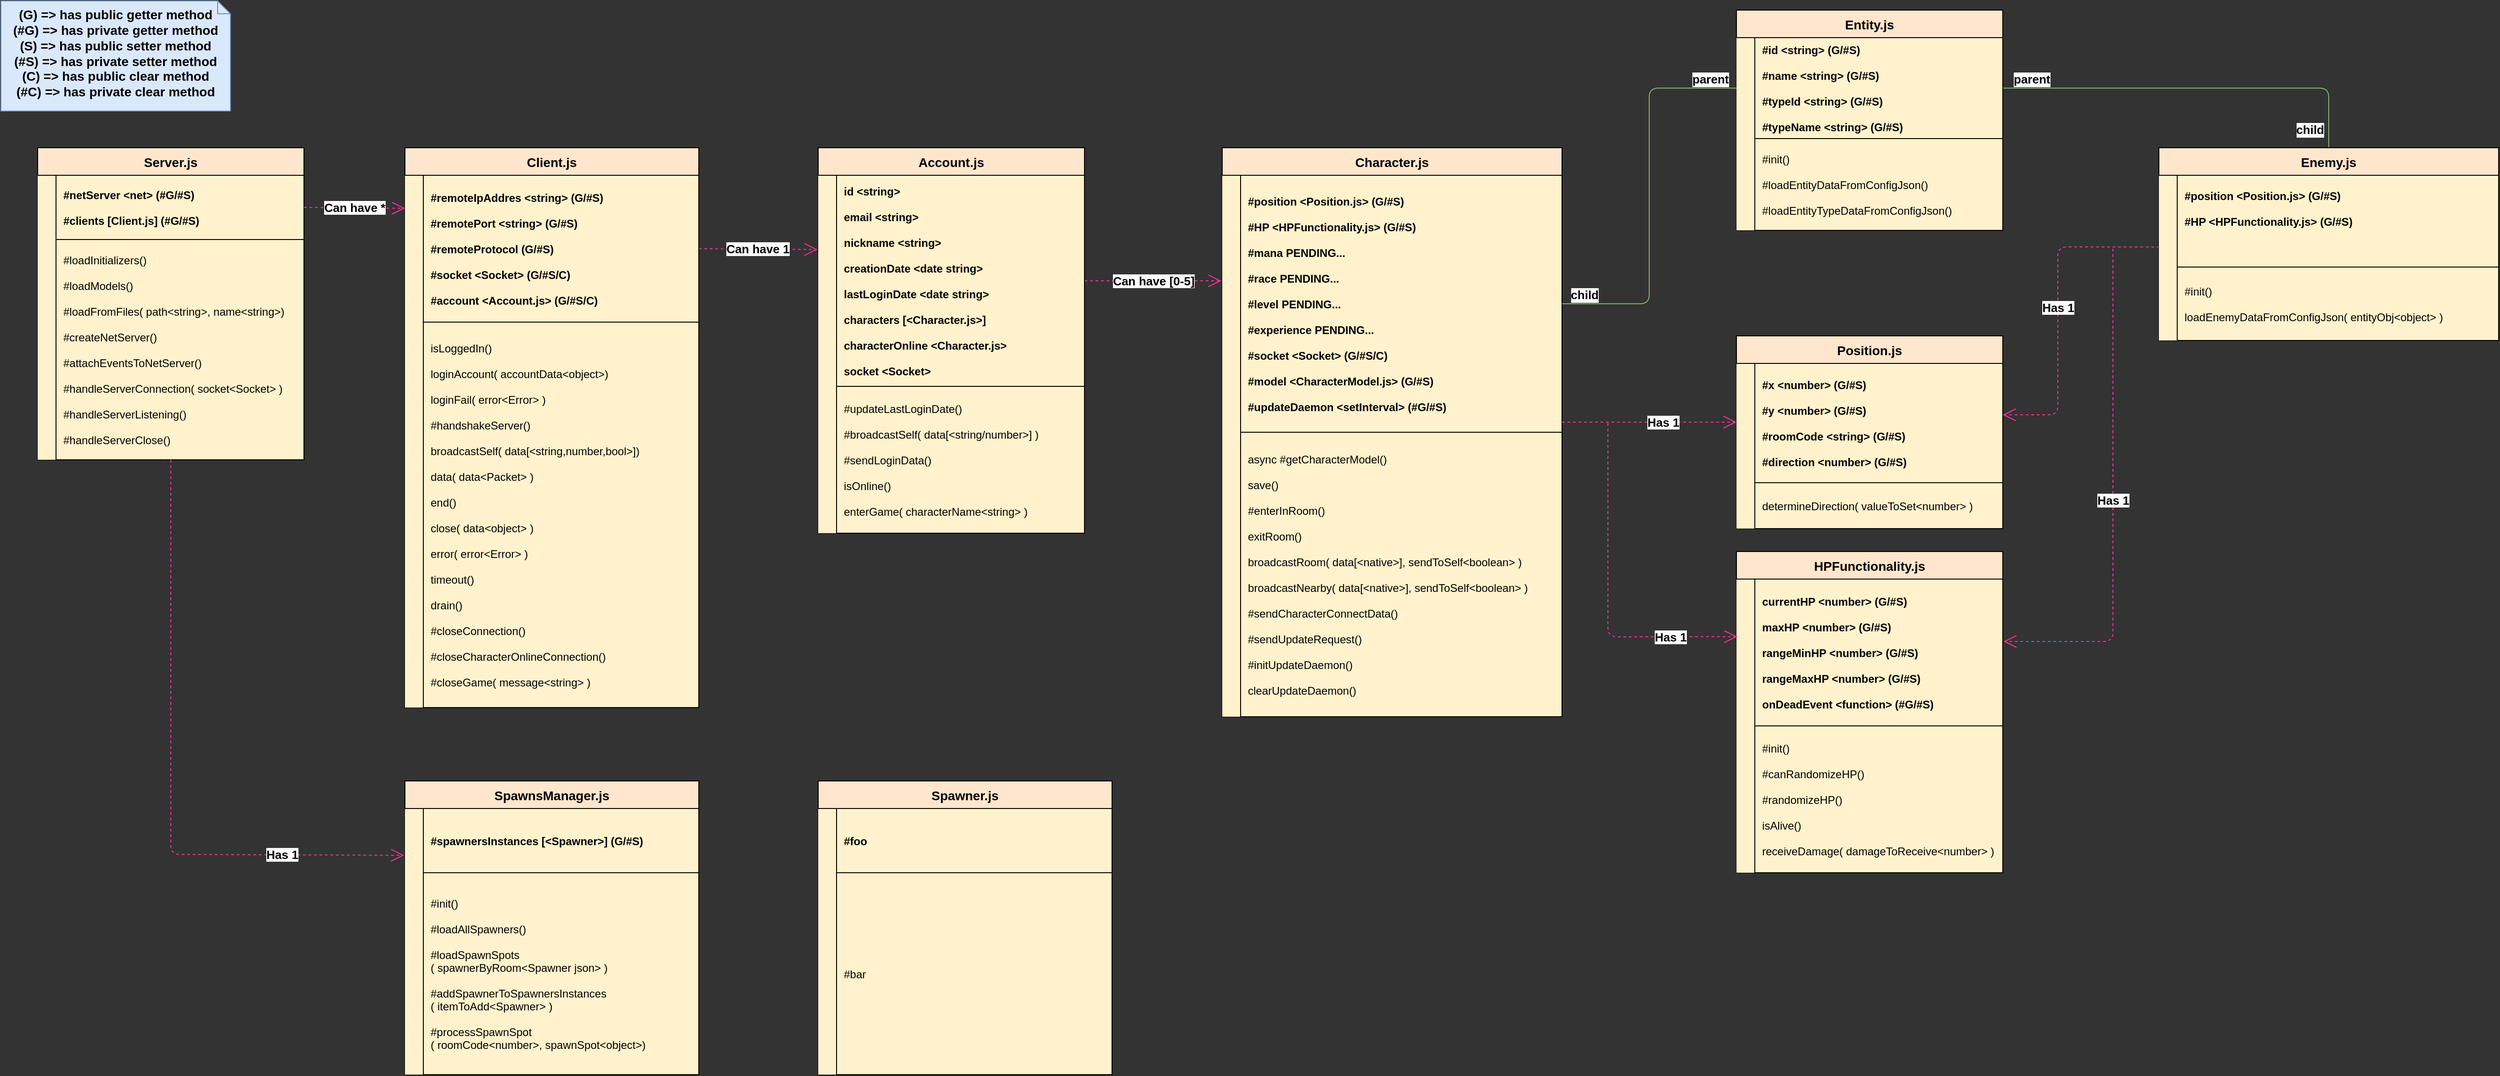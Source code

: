 <mxfile version="13.8.1" type="github">
  <diagram id="R2lEEEUBdFMjLlhIrx00" name="Page-1">
    <mxGraphModel dx="1673" dy="1926" grid="1" gridSize="10" guides="1" tooltips="1" connect="1" arrows="1" fold="1" page="1" pageScale="1" pageWidth="850" pageHeight="1100" background="#333333" math="0" shadow="0" extFonts="Permanent Marker^https://fonts.googleapis.com/css?family=Permanent+Marker">
      <root>
        <mxCell id="0" />
        <mxCell id="1" parent="0" />
        <mxCell id="RPHHAUqXZ-JlrHhD7i_y-42" value="(G) =&amp;gt; has public getter method&lt;br&gt;(#G) =&amp;gt; has private getter method&lt;br&gt;(S) =&amp;gt; has public setter method&lt;br&gt;(#S) =&amp;gt; has private setter method&lt;br&gt;(C) =&amp;gt; has public clear method&lt;br&gt;(#C) =&amp;gt; has private clear method" style="shape=note;whiteSpace=wrap;html=1;size=14;verticalAlign=middle;align=center;spacingTop=-6;strokeColor=#6c8ebf;fillColor=#dae8fc;fontSize=14;fontStyle=1;fontColor=#000000;" parent="1" vertex="1">
          <mxGeometry x="40" y="-1050" width="250" height="120" as="geometry" />
        </mxCell>
        <mxCell id="C-vyLk0tnHw3VtMMgP7b-23" value="Server.js" style="shape=table;startSize=30;container=1;collapsible=1;childLayout=tableLayout;fixedRows=1;rowLines=0;fontStyle=1;align=center;resizeLast=1;fillColor=#ffe6cc;fontSize=14;fontColor=#000000;strokeColor=#000000;" parent="1" vertex="1">
          <mxGeometry x="80" y="-890" width="290" height="340" as="geometry">
            <mxRectangle x="40" y="80" width="80" height="30" as="alternateBounds" />
          </mxGeometry>
        </mxCell>
        <mxCell id="C-vyLk0tnHw3VtMMgP7b-24" value="" style="shape=partialRectangle;collapsible=0;dropTarget=0;pointerEvents=0;fillColor=none;points=[[0,0.5],[1,0.5]];portConstraint=eastwest;top=0;left=0;right=0;bottom=1;" parent="C-vyLk0tnHw3VtMMgP7b-23" vertex="1">
          <mxGeometry y="30" width="290" height="70" as="geometry" />
        </mxCell>
        <mxCell id="C-vyLk0tnHw3VtMMgP7b-25" value="" style="shape=partialRectangle;overflow=hidden;connectable=0;fillColor=#fff2cc;top=1;left=0;bottom=0;right=0;fontStyle=1;strokeColor=#000000;" parent="C-vyLk0tnHw3VtMMgP7b-24" vertex="1">
          <mxGeometry width="20" height="70" as="geometry" />
        </mxCell>
        <mxCell id="C-vyLk0tnHw3VtMMgP7b-26" value="#netServer &lt;net&gt; (#G/#S)&#xa;&#xa;#clients [Client.js] (#G/#S)" style="shape=partialRectangle;overflow=hidden;connectable=0;fillColor=#fff2cc;top=1;left=1;bottom=1;right=1;align=left;spacingLeft=6;fontStyle=1;fontColor=#000000;strokeColor=#000000;" parent="C-vyLk0tnHw3VtMMgP7b-24" vertex="1">
          <mxGeometry x="20" width="270" height="70" as="geometry" />
        </mxCell>
        <mxCell id="C-vyLk0tnHw3VtMMgP7b-27" value="" style="shape=partialRectangle;collapsible=0;dropTarget=0;pointerEvents=0;fillColor=none;points=[[0,0.5],[1,0.5]];portConstraint=eastwest;top=0;left=0;right=0;bottom=0;" parent="C-vyLk0tnHw3VtMMgP7b-23" vertex="1">
          <mxGeometry y="100" width="290" height="240" as="geometry" />
        </mxCell>
        <mxCell id="C-vyLk0tnHw3VtMMgP7b-28" value="" style="shape=partialRectangle;overflow=hidden;connectable=0;fillColor=#fff2cc;top=0;left=0;bottom=0;right=0;" parent="C-vyLk0tnHw3VtMMgP7b-27" vertex="1">
          <mxGeometry width="20" height="240" as="geometry" />
        </mxCell>
        <mxCell id="C-vyLk0tnHw3VtMMgP7b-29" value="#loadInitializers()&#xa;&#xa;#loadModels()&#xa;&#xa;#loadFromFiles( path&lt;string&gt;, name&lt;string&gt;)&#xa;&#xa;#createNetServer()&#xa;&#xa;#attachEventsToNetServer()&#xa;&#xa;#handleServerConnection( socket&lt;Socket&gt; )&#xa;&#xa;#handleServerListening()&#xa;&#xa;#handleServerClose()" style="shape=partialRectangle;overflow=hidden;connectable=0;fillColor=#fff2cc;top=1;left=1;bottom=1;right=1;align=left;spacingLeft=6;fontColor=#000000;strokeColor=#000000;" parent="C-vyLk0tnHw3VtMMgP7b-27" vertex="1">
          <mxGeometry x="20" width="270" height="240" as="geometry" />
        </mxCell>
        <mxCell id="LLNnqfVXVq463Mdv8l-Q-11" value="" style="endArrow=none;html=1;edgeStyle=orthogonalEdgeStyle;entryX=0.5;entryY=0;entryDx=0;entryDy=0;exitX=1;exitY=0.5;exitDx=0;exitDy=0;fontStyle=1;fontSize=13;fillColor=#d5e8d4;strokeColor=#82b366;" parent="1" source="LLNnqfVXVq463Mdv8l-Q-15" target="LLNnqfVXVq463Mdv8l-Q-1" edge="1">
          <mxGeometry relative="1" as="geometry">
            <mxPoint x="185" y="330" as="sourcePoint" />
            <mxPoint x="705" y="590" as="targetPoint" />
            <Array as="points" />
          </mxGeometry>
        </mxCell>
        <mxCell id="LLNnqfVXVq463Mdv8l-Q-12" value="parent" style="edgeLabel;resizable=0;html=1;align=left;verticalAlign=bottom;fontStyle=1;fontSize=13;" parent="LLNnqfVXVq463Mdv8l-Q-11" connectable="0" vertex="1">
          <mxGeometry x="-1" relative="1" as="geometry">
            <mxPoint x="10" as="offset" />
          </mxGeometry>
        </mxCell>
        <mxCell id="LLNnqfVXVq463Mdv8l-Q-13" value="child" style="edgeLabel;resizable=0;html=1;align=right;verticalAlign=bottom;fontStyle=1;fontSize=13;" parent="LLNnqfVXVq463Mdv8l-Q-11" connectable="0" vertex="1">
          <mxGeometry x="1" relative="1" as="geometry">
            <mxPoint x="-5" y="-10" as="offset" />
          </mxGeometry>
        </mxCell>
        <mxCell id="z2Sqn7znSfn0VmSnWaxQ-1" value="Can have *" style="endArrow=open;endSize=12;dashed=1;html=1;exitX=1;exitY=0.5;exitDx=0;exitDy=0;entryX=0;entryY=0.5;entryDx=0;entryDy=0;fontSize=13;fontStyle=1;fillColor=#d5e8d4;strokeColor=#FF3399;" parent="1" edge="1">
          <mxGeometry width="160" relative="1" as="geometry">
            <mxPoint x="370" y="-825" as="sourcePoint" />
            <mxPoint x="480" y="-824" as="targetPoint" />
          </mxGeometry>
        </mxCell>
        <mxCell id="z2Sqn7znSfn0VmSnWaxQ-2" value="Can have 1" style="endArrow=open;endSize=12;dashed=1;html=1;exitX=1;exitY=0.5;exitDx=0;exitDy=0;entryX=-0.003;entryY=0.352;entryDx=0;entryDy=0;entryPerimeter=0;fontSize=13;fontStyle=1;fillColor=#d5e8d4;strokeColor=#FF3399;" parent="1" source="WISyl8SChnoXYUJT97gY-2" target="RPHHAUqXZ-JlrHhD7i_y-14" edge="1">
          <mxGeometry width="160" relative="1" as="geometry">
            <mxPoint x="800" y="-840" as="sourcePoint" />
            <mxPoint x="959.13" y="-840.06" as="targetPoint" />
          </mxGeometry>
        </mxCell>
        <mxCell id="z2Sqn7znSfn0VmSnWaxQ-34" value="Can have [0-5]" style="endArrow=open;endSize=12;dashed=1;html=1;exitX=1;exitY=0.5;exitDx=0;exitDy=0;fontSize=13;fontStyle=1;fillColor=#d5e8d4;strokeColor=#FF3399;" parent="1" source="RPHHAUqXZ-JlrHhD7i_y-14" edge="1">
          <mxGeometry width="160" relative="1" as="geometry">
            <mxPoint x="1250" y="-839.94" as="sourcePoint" />
            <mxPoint x="1369" y="-745" as="targetPoint" />
          </mxGeometry>
        </mxCell>
        <mxCell id="uYPpwJd9M9AzhUMTKTET-1" value="Has 1" style="endArrow=open;endSize=12;dashed=1;html=1;fontSize=13;fontStyle=1;fillColor=#d5e8d4;strokeColor=#FF3399;" parent="1" source="C-vyLk0tnHw3VtMMgP7b-27" edge="1">
          <mxGeometry x="0.612" width="160" relative="1" as="geometry">
            <mxPoint x="380" y="-815" as="sourcePoint" />
            <mxPoint x="479" y="-119" as="targetPoint" />
            <Array as="points">
              <mxPoint x="225" y="-120" />
            </Array>
            <mxPoint as="offset" />
          </mxGeometry>
        </mxCell>
        <mxCell id="WISyl8SChnoXYUJT97gY-1" value="Client.js" style="shape=table;startSize=30;container=1;collapsible=1;childLayout=tableLayout;fixedRows=1;rowLines=0;fontStyle=1;align=center;resizeLast=1;fillColor=#ffe6cc;fontSize=14;fontColor=#000000;strokeColor=#000000;" parent="1" vertex="1">
          <mxGeometry x="480" y="-890" width="320" height="610" as="geometry">
            <mxRectangle x="40" y="80" width="80" height="30" as="alternateBounds" />
          </mxGeometry>
        </mxCell>
        <mxCell id="WISyl8SChnoXYUJT97gY-2" value="" style="shape=partialRectangle;collapsible=0;dropTarget=0;pointerEvents=0;fillColor=none;points=[[0,0.5],[1,0.5]];portConstraint=eastwest;top=0;left=0;right=0;bottom=1;" parent="WISyl8SChnoXYUJT97gY-1" vertex="1">
          <mxGeometry y="30" width="320" height="160" as="geometry" />
        </mxCell>
        <mxCell id="WISyl8SChnoXYUJT97gY-3" value="" style="shape=partialRectangle;overflow=hidden;connectable=0;fillColor=#fff2cc;top=1;left=0;bottom=0;right=0;fontStyle=1;strokeColor=#000000;" parent="WISyl8SChnoXYUJT97gY-2" vertex="1">
          <mxGeometry width="20" height="160" as="geometry" />
        </mxCell>
        <mxCell id="WISyl8SChnoXYUJT97gY-4" value="#remoteIpAddres &lt;string&gt; (G/#S)&#xa;&#xa;#remotePort &lt;string&gt; (G/#S)&#xa;&#xa;#remoteProtocol (G/#S)&#xa;&#xa;#socket &lt;Socket&gt; (G/#S/C)&#xa;&#xa;#account &lt;Account.js&gt; (G/#S/C)" style="shape=partialRectangle;overflow=hidden;connectable=0;fillColor=#fff2cc;top=1;left=1;bottom=1;right=1;align=left;spacingLeft=6;fontStyle=1;fontColor=#000000;strokeColor=#000000;" parent="WISyl8SChnoXYUJT97gY-2" vertex="1">
          <mxGeometry x="20" width="300" height="160" as="geometry" />
        </mxCell>
        <mxCell id="WISyl8SChnoXYUJT97gY-5" value="" style="shape=partialRectangle;collapsible=0;dropTarget=0;pointerEvents=0;fillColor=none;points=[[0,0.5],[1,0.5]];portConstraint=eastwest;top=0;left=0;right=0;bottom=0;" parent="WISyl8SChnoXYUJT97gY-1" vertex="1">
          <mxGeometry y="190" width="320" height="420" as="geometry" />
        </mxCell>
        <mxCell id="WISyl8SChnoXYUJT97gY-6" value="" style="shape=partialRectangle;overflow=hidden;connectable=0;fillColor=#fff2cc;top=0;left=0;bottom=0;right=0;" parent="WISyl8SChnoXYUJT97gY-5" vertex="1">
          <mxGeometry width="20" height="420" as="geometry" />
        </mxCell>
        <mxCell id="WISyl8SChnoXYUJT97gY-7" value="isLoggedIn()&#xa;&#xa;loginAccount( accountData&lt;object&gt;)&#xa;&#xa;loginFail( error&lt;Error&gt; )&#xa;&#xa;#handshakeServer()&#xa;&#xa;broadcastSelf( data[&lt;string,number,bool&gt;])&#xa;&#xa;data( data&lt;Packet&gt; )&#xa;&#xa;end()&#xa;&#xa;close( data&lt;object&gt; )&#xa;&#xa;error( error&lt;Error&gt; )&#xa;&#xa;timeout()&#xa;&#xa;drain()&#xa;&#xa;#closeConnection()&#xa;&#xa;#closeCharacterOnlineConnection()&#xa;&#xa;#closeGame( message&lt;string&gt; )" style="shape=partialRectangle;overflow=hidden;connectable=0;fillColor=#fff2cc;top=1;left=1;bottom=1;right=1;align=left;spacingLeft=6;fontColor=#000000;strokeColor=#000000;" parent="WISyl8SChnoXYUJT97gY-5" vertex="1">
          <mxGeometry x="20" width="300" height="420" as="geometry" />
        </mxCell>
        <mxCell id="RPHHAUqXZ-JlrHhD7i_y-13" value="Account.js" style="shape=table;startSize=30;container=1;collapsible=1;childLayout=tableLayout;fixedRows=1;rowLines=0;fontStyle=1;align=center;resizeLast=1;fillColor=#ffe6cc;fontSize=14;fontColor=#000000;strokeColor=#000000;" parent="1" vertex="1">
          <mxGeometry x="930" y="-890" width="290" height="420" as="geometry">
            <mxRectangle x="40" y="80" width="80" height="30" as="alternateBounds" />
          </mxGeometry>
        </mxCell>
        <mxCell id="RPHHAUqXZ-JlrHhD7i_y-14" value="" style="shape=partialRectangle;collapsible=0;dropTarget=0;pointerEvents=0;fillColor=none;points=[[0,0.5],[1,0.5]];portConstraint=eastwest;top=0;left=0;right=0;bottom=1;" parent="RPHHAUqXZ-JlrHhD7i_y-13" vertex="1">
          <mxGeometry y="30" width="290" height="230" as="geometry" />
        </mxCell>
        <mxCell id="RPHHAUqXZ-JlrHhD7i_y-15" value="" style="shape=partialRectangle;overflow=hidden;connectable=0;fillColor=#fff2cc;top=1;left=0;bottom=0;right=0;fontStyle=1;strokeColor=#000000;" parent="RPHHAUqXZ-JlrHhD7i_y-14" vertex="1">
          <mxGeometry width="20" height="230" as="geometry" />
        </mxCell>
        <mxCell id="RPHHAUqXZ-JlrHhD7i_y-16" value="id &lt;string&gt;&#xa;&#xa;email &lt;string&gt;&#xa;&#xa;nickname &lt;string&gt;&#xa;&#xa;creationDate &lt;date string&gt;&#xa;&#xa;lastLoginDate &lt;date string&gt;&#xa;&#xa;characters [&lt;Character.js&gt;]&#xa;&#xa;characterOnline &lt;Character.js&gt;&#xa;&#xa;socket &lt;Socket&gt;" style="shape=partialRectangle;overflow=hidden;connectable=0;fillColor=#fff2cc;top=1;left=1;bottom=1;right=1;align=left;spacingLeft=6;fontStyle=1;fontColor=#000000;strokeColor=#000000;" parent="RPHHAUqXZ-JlrHhD7i_y-14" vertex="1">
          <mxGeometry x="20" width="270" height="230" as="geometry" />
        </mxCell>
        <mxCell id="RPHHAUqXZ-JlrHhD7i_y-17" value="" style="shape=partialRectangle;collapsible=0;dropTarget=0;pointerEvents=0;fillColor=none;points=[[0,0.5],[1,0.5]];portConstraint=eastwest;top=0;left=0;right=0;bottom=0;" parent="RPHHAUqXZ-JlrHhD7i_y-13" vertex="1">
          <mxGeometry y="260" width="290" height="160" as="geometry" />
        </mxCell>
        <mxCell id="RPHHAUqXZ-JlrHhD7i_y-18" value="" style="shape=partialRectangle;overflow=hidden;connectable=0;fillColor=#fff2cc;top=0;left=0;bottom=0;right=0;" parent="RPHHAUqXZ-JlrHhD7i_y-17" vertex="1">
          <mxGeometry width="20" height="160" as="geometry" />
        </mxCell>
        <mxCell id="RPHHAUqXZ-JlrHhD7i_y-19" value="#updateLastLoginDate()&#xa;&#xa;#broadcastSelf( data[&lt;string/number&gt;] )&#xa;&#xa;#sendLoginData()&#xa;&#xa;isOnline()&#xa;&#xa;enterGame( characterName&lt;string&gt; )" style="shape=partialRectangle;overflow=hidden;connectable=0;fillColor=#fff2cc;top=1;left=1;bottom=1;right=1;align=left;spacingLeft=6;fontColor=#000000;strokeColor=#000000;" parent="RPHHAUqXZ-JlrHhD7i_y-17" vertex="1">
          <mxGeometry x="20" width="270" height="160" as="geometry" />
        </mxCell>
        <mxCell id="z2Sqn7znSfn0VmSnWaxQ-27" value="Character.js" style="shape=table;startSize=30;container=1;collapsible=1;childLayout=tableLayout;fixedRows=1;rowLines=0;fontStyle=1;align=center;resizeLast=1;fillColor=#ffe6cc;fontSize=14;strokeColor=#000000;fontColor=#000000;verticalAlign=middle;" parent="1" vertex="1">
          <mxGeometry x="1370" y="-890" width="370" height="620" as="geometry">
            <mxRectangle x="40" y="80" width="80" height="30" as="alternateBounds" />
          </mxGeometry>
        </mxCell>
        <mxCell id="z2Sqn7znSfn0VmSnWaxQ-28" value="" style="shape=partialRectangle;collapsible=0;dropTarget=0;pointerEvents=0;fillColor=none;points=[[0,0.5],[1,0.5]];portConstraint=eastwest;top=0;left=0;right=0;bottom=1;" parent="z2Sqn7znSfn0VmSnWaxQ-27" vertex="1">
          <mxGeometry y="30" width="370" height="280" as="geometry" />
        </mxCell>
        <mxCell id="z2Sqn7znSfn0VmSnWaxQ-29" value="" style="shape=partialRectangle;overflow=hidden;connectable=0;fillColor=#fff2cc;top=1;left=0;bottom=0;right=0;fontStyle=1;strokeColor=#000000;" parent="z2Sqn7znSfn0VmSnWaxQ-28" vertex="1">
          <mxGeometry width="20" height="280" as="geometry" />
        </mxCell>
        <mxCell id="z2Sqn7znSfn0VmSnWaxQ-30" value="#position &lt;Position.js&gt; (G/#S)&#xa;&#xa;#HP &lt;HPFunctionality.js&gt; (G/#S)&#xa;&#xa;#mana PENDING...&#xa;&#xa;#race PENDING...&#xa;&#xa;#level PENDING...&#xa;&#xa;#experience PENDING...&#xa;&#xa;#socket &lt;Socket&gt; (G/#S/C)&#xa;&#xa;#model &lt;CharacterModel.js&gt; (G/#S)&#xa;&#xa;#updateDaemon &lt;setInterval&gt; (#G/#S)" style="shape=partialRectangle;overflow=hidden;connectable=0;fillColor=#fff2cc;top=1;left=1;bottom=1;right=1;align=left;spacingLeft=6;fontStyle=1;strokeColor=#000000;fontColor=#000000;" parent="z2Sqn7znSfn0VmSnWaxQ-28" vertex="1">
          <mxGeometry x="20" width="350" height="280" as="geometry" />
        </mxCell>
        <mxCell id="z2Sqn7znSfn0VmSnWaxQ-31" value="" style="shape=partialRectangle;collapsible=0;dropTarget=0;pointerEvents=0;fillColor=none;points=[[0,0.5],[1,0.5]];portConstraint=eastwest;top=0;left=0;right=0;bottom=0;" parent="z2Sqn7znSfn0VmSnWaxQ-27" vertex="1">
          <mxGeometry y="310" width="370" height="310" as="geometry" />
        </mxCell>
        <mxCell id="z2Sqn7znSfn0VmSnWaxQ-32" value="" style="shape=partialRectangle;overflow=hidden;connectable=0;fillColor=#fff2cc;top=0;left=0;bottom=0;right=0;" parent="z2Sqn7znSfn0VmSnWaxQ-31" vertex="1">
          <mxGeometry width="20" height="310" as="geometry" />
        </mxCell>
        <mxCell id="z2Sqn7znSfn0VmSnWaxQ-33" value="async #getCharacterModel()&#xa;&#xa;save()&#xa;&#xa;#enterInRoom()&#xa;&#xa;exitRoom()&#xa;&#xa;broadcastRoom( data[&lt;native&gt;], sendToSelf&lt;boolean&gt; )&#xa;&#xa;broadcastNearby( data[&lt;native&gt;], sendToSelf&lt;boolean&gt; )&#xa;&#xa;#sendCharacterConnectData()&#xa;&#xa;#sendUpdateRequest()&#xa;&#xa;#initUpdateDaemon()&#xa;&#xa;clearUpdateDaemon()" style="shape=partialRectangle;overflow=hidden;connectable=0;fillColor=#fff2cc;top=1;left=1;bottom=1;right=1;align=left;spacingLeft=6;fontColor=#000000;strokeColor=#000000;" parent="z2Sqn7znSfn0VmSnWaxQ-31" vertex="1">
          <mxGeometry x="20" width="350" height="310" as="geometry" />
        </mxCell>
        <mxCell id="LLNnqfVXVq463Mdv8l-Q-14" value="Entity.js" style="shape=table;startSize=30;container=1;collapsible=1;childLayout=tableLayout;fixedRows=1;rowLines=0;fontStyle=1;align=center;resizeLast=1;fillColor=#ffe6cc;fontSize=14;strokeColor=#000000;fontColor=#000000;verticalAlign=middle;" parent="1" vertex="1">
          <mxGeometry x="1930" y="-1040" width="290" height="240" as="geometry">
            <mxRectangle x="40" y="80" width="80" height="30" as="alternateBounds" />
          </mxGeometry>
        </mxCell>
        <mxCell id="LLNnqfVXVq463Mdv8l-Q-15" value="" style="shape=partialRectangle;collapsible=0;dropTarget=0;pointerEvents=0;fillColor=none;points=[[0,0.5],[1,0.5]];portConstraint=eastwest;top=0;left=0;right=0;bottom=1;" parent="LLNnqfVXVq463Mdv8l-Q-14" vertex="1">
          <mxGeometry y="30" width="290" height="110" as="geometry" />
        </mxCell>
        <mxCell id="LLNnqfVXVq463Mdv8l-Q-16" value="" style="shape=partialRectangle;overflow=hidden;connectable=0;fillColor=#fff2cc;top=1;left=0;bottom=0;right=0;fontStyle=1;strokeColor=#000000;" parent="LLNnqfVXVq463Mdv8l-Q-15" vertex="1">
          <mxGeometry width="20" height="110" as="geometry" />
        </mxCell>
        <mxCell id="LLNnqfVXVq463Mdv8l-Q-17" value="#id &lt;string&gt; (G/#S)&#xa;&#xa;#name &lt;string&gt; (G/#S)&#xa;&#xa;#typeId &lt;string&gt; (G/#S)&#xa;&#xa;#typeName &lt;string&gt; (G/#S)" style="shape=partialRectangle;overflow=hidden;connectable=0;fillColor=#fff2cc;top=1;left=1;bottom=1;right=1;align=left;spacingLeft=6;fontStyle=1;fontColor=#000000;strokeColor=#000000;" parent="LLNnqfVXVq463Mdv8l-Q-15" vertex="1">
          <mxGeometry x="20" width="270" height="110" as="geometry" />
        </mxCell>
        <mxCell id="LLNnqfVXVq463Mdv8l-Q-18" value="" style="shape=partialRectangle;collapsible=0;dropTarget=0;pointerEvents=0;fillColor=none;points=[[0,0.5],[1,0.5]];portConstraint=eastwest;top=0;left=0;right=0;bottom=0;" parent="LLNnqfVXVq463Mdv8l-Q-14" vertex="1">
          <mxGeometry y="140" width="290" height="100" as="geometry" />
        </mxCell>
        <mxCell id="LLNnqfVXVq463Mdv8l-Q-19" value="" style="shape=partialRectangle;overflow=hidden;connectable=0;fillColor=#fff2cc;top=0;left=0;bottom=0;right=0;" parent="LLNnqfVXVq463Mdv8l-Q-18" vertex="1">
          <mxGeometry width="20" height="100" as="geometry" />
        </mxCell>
        <mxCell id="LLNnqfVXVq463Mdv8l-Q-20" value="#init()&#xa;&#xa;#loadEntityDataFromConfigJson()&#xa;&#xa;#loadEntityTypeDataFromConfigJson()" style="shape=partialRectangle;overflow=hidden;connectable=0;fillColor=#fff2cc;top=1;left=1;bottom=1;right=1;align=left;spacingLeft=6;fontColor=#000000;strokeColor=#000000;" parent="LLNnqfVXVq463Mdv8l-Q-18" vertex="1">
          <mxGeometry x="20" width="270" height="100" as="geometry" />
        </mxCell>
        <mxCell id="uYPpwJd9M9AzhUMTKTET-6" value="" style="endArrow=none;html=1;edgeStyle=orthogonalEdgeStyle;exitX=0;exitY=0.5;exitDx=0;exitDy=0;fontStyle=1;fontSize=13;fillColor=#d5e8d4;strokeColor=#82b366;" parent="1" source="LLNnqfVXVq463Mdv8l-Q-15" target="z2Sqn7znSfn0VmSnWaxQ-28" edge="1">
          <mxGeometry relative="1" as="geometry">
            <mxPoint x="2230" y="-945" as="sourcePoint" />
            <mxPoint x="2380" y="-755" as="targetPoint" />
            <Array as="points" />
          </mxGeometry>
        </mxCell>
        <mxCell id="uYPpwJd9M9AzhUMTKTET-7" value="parent" style="edgeLabel;resizable=0;html=1;align=left;verticalAlign=bottom;fontSize=13;fontStyle=1" parent="uYPpwJd9M9AzhUMTKTET-6" connectable="0" vertex="1">
          <mxGeometry x="-1" relative="1" as="geometry">
            <mxPoint x="-50" as="offset" />
          </mxGeometry>
        </mxCell>
        <mxCell id="uYPpwJd9M9AzhUMTKTET-8" value="child" style="edgeLabel;resizable=0;html=1;align=right;verticalAlign=bottom;fontSize=13;fontStyle=1" parent="uYPpwJd9M9AzhUMTKTET-6" connectable="0" vertex="1">
          <mxGeometry x="1" relative="1" as="geometry">
            <mxPoint x="40.11" as="offset" />
          </mxGeometry>
        </mxCell>
        <mxCell id="u5gvoZnwLGpW4CmPaw9T-7" value="Position.js" style="shape=table;startSize=30;container=1;collapsible=1;childLayout=tableLayout;fixedRows=1;rowLines=0;fontStyle=1;align=center;resizeLast=1;fillColor=#ffe6cc;fontSize=14;strokeColor=#000000;fontColor=#000000;" parent="1" vertex="1">
          <mxGeometry x="1930" y="-685" width="290" height="210" as="geometry">
            <mxRectangle x="770" y="-360" width="80" height="30" as="alternateBounds" />
          </mxGeometry>
        </mxCell>
        <mxCell id="u5gvoZnwLGpW4CmPaw9T-8" value="" style="shape=partialRectangle;collapsible=0;dropTarget=0;pointerEvents=0;fillColor=none;points=[[0,0.5],[1,0.5]];portConstraint=eastwest;top=0;left=0;right=0;bottom=1;" parent="u5gvoZnwLGpW4CmPaw9T-7" vertex="1">
          <mxGeometry y="30" width="290" height="130" as="geometry" />
        </mxCell>
        <mxCell id="u5gvoZnwLGpW4CmPaw9T-9" value="" style="shape=partialRectangle;overflow=hidden;connectable=0;fillColor=#fff2cc;top=1;left=0;bottom=0;right=0;fontStyle=1;strokeColor=#000000;" parent="u5gvoZnwLGpW4CmPaw9T-8" vertex="1">
          <mxGeometry width="20" height="130" as="geometry" />
        </mxCell>
        <mxCell id="u5gvoZnwLGpW4CmPaw9T-10" value="#x &lt;number&gt; (G/#S)&#xa;&#xa;#y &lt;number&gt; (G/#S)&#xa;&#xa;#roomCode &lt;string&gt; (G/#S)&#xa;&#xa;#direction &lt;number&gt; (G/#S)" style="shape=partialRectangle;overflow=hidden;connectable=0;fillColor=#fff2cc;top=1;left=1;bottom=1;right=1;align=left;spacingLeft=6;fontStyle=1;fontColor=#000000;strokeColor=#000000;" parent="u5gvoZnwLGpW4CmPaw9T-8" vertex="1">
          <mxGeometry x="20" width="270" height="130" as="geometry" />
        </mxCell>
        <mxCell id="u5gvoZnwLGpW4CmPaw9T-11" value="" style="shape=partialRectangle;collapsible=0;dropTarget=0;pointerEvents=0;fillColor=none;points=[[0,0.5],[1,0.5]];portConstraint=eastwest;top=0;left=0;right=0;bottom=0;" parent="u5gvoZnwLGpW4CmPaw9T-7" vertex="1">
          <mxGeometry y="160" width="290" height="50" as="geometry" />
        </mxCell>
        <mxCell id="u5gvoZnwLGpW4CmPaw9T-12" value="" style="shape=partialRectangle;overflow=hidden;connectable=0;fillColor=#fff2cc;top=0;left=0;bottom=0;right=0;" parent="u5gvoZnwLGpW4CmPaw9T-11" vertex="1">
          <mxGeometry width="20" height="50" as="geometry" />
        </mxCell>
        <mxCell id="u5gvoZnwLGpW4CmPaw9T-13" value="determineDirection( valueToSet&lt;number&gt; )" style="shape=partialRectangle;overflow=hidden;connectable=0;fillColor=#fff2cc;top=1;left=1;bottom=1;right=1;align=left;spacingLeft=6;fontColor=#000000;strokeColor=#000000;" parent="u5gvoZnwLGpW4CmPaw9T-11" vertex="1">
          <mxGeometry x="20" width="270" height="50" as="geometry" />
        </mxCell>
        <mxCell id="uYPpwJd9M9AzhUMTKTET-9" value="Has 1" style="endArrow=open;endSize=12;dashed=1;html=1;fontStyle=1;fontSize=13;fillColor=#d5e8d4;strokeColor=#FF3399;" parent="1" edge="1">
          <mxGeometry x="0.158" width="160" relative="1" as="geometry">
            <mxPoint x="1740" y="-591" as="sourcePoint" />
            <mxPoint x="1930" y="-591" as="targetPoint" />
            <mxPoint as="offset" />
          </mxGeometry>
        </mxCell>
        <mxCell id="uYPpwJd9M9AzhUMTKTET-10" value="Has 1" style="endArrow=open;endSize=12;dashed=1;html=1;exitX=0.002;exitY=0.782;exitDx=0;exitDy=0;exitPerimeter=0;fontStyle=1;fontSize=13;fillColor=#d5e8d4;strokeColor=#FF3399;" parent="1" source="LLNnqfVXVq463Mdv8l-Q-2" edge="1">
          <mxGeometry width="160" relative="1" as="geometry">
            <mxPoint x="2260" y="-600" as="sourcePoint" />
            <mxPoint x="2220" y="-599" as="targetPoint" />
            <Array as="points">
              <mxPoint x="2280" y="-782" />
              <mxPoint x="2280" y="-599" />
            </Array>
          </mxGeometry>
        </mxCell>
        <mxCell id="RPHHAUqXZ-JlrHhD7i_y-34" value="HPFunctionality.js" style="shape=table;startSize=30;container=1;collapsible=1;childLayout=tableLayout;fixedRows=1;rowLines=0;fontStyle=1;align=center;resizeLast=1;fillColor=#ffe6cc;fontSize=14;strokeColor=#000000;fontColor=#000000;" parent="1" vertex="1">
          <mxGeometry x="1930" y="-450" width="290" height="350" as="geometry">
            <mxRectangle x="40" y="80" width="80" height="30" as="alternateBounds" />
          </mxGeometry>
        </mxCell>
        <mxCell id="RPHHAUqXZ-JlrHhD7i_y-35" value="" style="shape=partialRectangle;collapsible=0;dropTarget=0;pointerEvents=0;fillColor=none;points=[[0,0.5],[1,0.5]];portConstraint=eastwest;top=0;left=0;right=0;bottom=1;" parent="RPHHAUqXZ-JlrHhD7i_y-34" vertex="1">
          <mxGeometry y="30" width="290" height="160" as="geometry" />
        </mxCell>
        <mxCell id="RPHHAUqXZ-JlrHhD7i_y-36" value="" style="shape=partialRectangle;overflow=hidden;connectable=0;fillColor=#fff2cc;top=1;left=0;bottom=0;right=0;fontStyle=1;strokeColor=#000000;" parent="RPHHAUqXZ-JlrHhD7i_y-35" vertex="1">
          <mxGeometry width="20" height="160" as="geometry" />
        </mxCell>
        <mxCell id="RPHHAUqXZ-JlrHhD7i_y-37" value="currentHP &lt;number&gt; (G/#S)&#xa;&#xa;maxHP &lt;number&gt; (G/#S)&#xa;&#xa;rangeMinHP &lt;number&gt; (G/#S)&#xa;&#xa;rangeMaxHP &lt;number&gt; (G/#S)&#xa;&#xa;onDeadEvent &lt;function&gt; (#G/#S)" style="shape=partialRectangle;overflow=hidden;connectable=0;fillColor=#fff2cc;top=1;left=1;bottom=1;right=1;align=left;spacingLeft=6;fontStyle=1;fontColor=#000000;strokeColor=#000000;" parent="RPHHAUqXZ-JlrHhD7i_y-35" vertex="1">
          <mxGeometry x="20" width="270" height="160" as="geometry" />
        </mxCell>
        <mxCell id="RPHHAUqXZ-JlrHhD7i_y-38" value="" style="shape=partialRectangle;collapsible=0;dropTarget=0;pointerEvents=0;fillColor=none;points=[[0,0.5],[1,0.5]];portConstraint=eastwest;top=0;left=0;right=0;bottom=0;" parent="RPHHAUqXZ-JlrHhD7i_y-34" vertex="1">
          <mxGeometry y="190" width="290" height="160" as="geometry" />
        </mxCell>
        <mxCell id="RPHHAUqXZ-JlrHhD7i_y-39" value="" style="shape=partialRectangle;overflow=hidden;connectable=0;fillColor=#fff2cc;top=0;left=0;bottom=0;right=0;" parent="RPHHAUqXZ-JlrHhD7i_y-38" vertex="1">
          <mxGeometry width="20" height="160" as="geometry" />
        </mxCell>
        <mxCell id="RPHHAUqXZ-JlrHhD7i_y-40" value="#init()&#xa;&#xa;#canRandomizeHP()&#xa;&#xa;#randomizeHP()&#xa;&#xa;isAlive()&#xa;&#xa;receiveDamage( damageToReceive&lt;number&gt; )" style="shape=partialRectangle;overflow=hidden;connectable=0;fillColor=#fff2cc;top=1;left=1;bottom=1;right=1;align=left;spacingLeft=6;fontColor=#000000;strokeColor=#000000;" parent="RPHHAUqXZ-JlrHhD7i_y-38" vertex="1">
          <mxGeometry x="20" width="270" height="160" as="geometry" />
        </mxCell>
        <mxCell id="uYPpwJd9M9AzhUMTKTET-15" value="Has 1" style="endArrow=open;endSize=12;dashed=1;html=1;entryX=1.003;entryY=0.425;entryDx=0;entryDy=0;fontStyle=1;fontSize=13;fillColor=#d5e8d4;strokeColor=#FF3399;entryPerimeter=0;" parent="1" target="RPHHAUqXZ-JlrHhD7i_y-35" edge="1">
          <mxGeometry width="160" relative="1" as="geometry">
            <mxPoint x="2340" y="-780" as="sourcePoint" />
            <mxPoint x="2230" y="-589" as="targetPoint" />
            <Array as="points">
              <mxPoint x="2340" y="-780" />
              <mxPoint x="2340" y="-352" />
            </Array>
          </mxGeometry>
        </mxCell>
        <mxCell id="uYPpwJd9M9AzhUMTKTET-16" value="Has 1" style="endArrow=open;endSize=12;dashed=1;html=1;entryX=0.003;entryY=0.392;entryDx=0;entryDy=0;fontStyle=1;fontSize=13;fillColor=#d5e8d4;strokeColor=#FF3399;entryPerimeter=0;" parent="1" target="RPHHAUqXZ-JlrHhD7i_y-35" edge="1">
          <mxGeometry x="0.61" width="160" relative="1" as="geometry">
            <mxPoint x="1790" y="-590" as="sourcePoint" />
            <mxPoint x="1940" y="-581" as="targetPoint" />
            <Array as="points">
              <mxPoint x="1790" y="-590" />
              <mxPoint x="1790" y="-357" />
            </Array>
            <mxPoint as="offset" />
          </mxGeometry>
        </mxCell>
        <mxCell id="LLNnqfVXVq463Mdv8l-Q-1" value="Enemy.js" style="shape=table;startSize=30;container=1;collapsible=1;childLayout=tableLayout;fixedRows=1;rowLines=0;fontStyle=1;align=center;resizeLast=1;fillColor=#ffe6cc;fontSize=14;strokeColor=#000000;fontColor=#000000;verticalAlign=middle;" parent="1" vertex="1">
          <mxGeometry x="2390" y="-890" width="370" height="210" as="geometry">
            <mxRectangle x="40" y="80" width="80" height="30" as="alternateBounds" />
          </mxGeometry>
        </mxCell>
        <mxCell id="LLNnqfVXVq463Mdv8l-Q-2" value="" style="shape=partialRectangle;collapsible=0;dropTarget=0;pointerEvents=0;fillColor=none;points=[[0,0.5],[1,0.5]];portConstraint=eastwest;top=0;left=0;right=0;bottom=1;" parent="LLNnqfVXVq463Mdv8l-Q-1" vertex="1">
          <mxGeometry y="30" width="370" height="100" as="geometry" />
        </mxCell>
        <mxCell id="LLNnqfVXVq463Mdv8l-Q-3" value="" style="shape=partialRectangle;overflow=hidden;connectable=0;fillColor=#fff2cc;top=1;left=0;bottom=0;right=0;fontStyle=1;strokeColor=#000000;" parent="LLNnqfVXVq463Mdv8l-Q-2" vertex="1">
          <mxGeometry width="20" height="100" as="geometry" />
        </mxCell>
        <mxCell id="LLNnqfVXVq463Mdv8l-Q-4" value="#position &lt;Position.js&gt; (G/#S)&#xa;&#xa;#HP &lt;HPFunctionality.js&gt; (G/#S)&#xa;&#xa;" style="shape=partialRectangle;overflow=hidden;connectable=0;fillColor=#fff2cc;top=1;left=1;bottom=1;right=1;align=left;spacingLeft=6;fontStyle=1;fontColor=#000000;strokeColor=#000000;" parent="LLNnqfVXVq463Mdv8l-Q-2" vertex="1">
          <mxGeometry x="20" width="350" height="100" as="geometry" />
        </mxCell>
        <mxCell id="LLNnqfVXVq463Mdv8l-Q-5" value="" style="shape=partialRectangle;collapsible=0;dropTarget=0;pointerEvents=0;fillColor=none;points=[[0,0.5],[1,0.5]];portConstraint=eastwest;top=0;left=0;right=0;bottom=0;" parent="LLNnqfVXVq463Mdv8l-Q-1" vertex="1">
          <mxGeometry y="130" width="370" height="80" as="geometry" />
        </mxCell>
        <mxCell id="LLNnqfVXVq463Mdv8l-Q-6" value="" style="shape=partialRectangle;overflow=hidden;connectable=0;fillColor=#fff2cc;top=0;left=0;bottom=0;right=0;" parent="LLNnqfVXVq463Mdv8l-Q-5" vertex="1">
          <mxGeometry width="20" height="80" as="geometry" />
        </mxCell>
        <mxCell id="LLNnqfVXVq463Mdv8l-Q-7" value="#init()&#xa;&#xa;loadEnemyDataFromConfigJson( entityObj&lt;object&gt; )" style="shape=partialRectangle;overflow=hidden;connectable=0;fillColor=#fff2cc;top=1;left=1;bottom=1;right=1;align=left;spacingLeft=6;fontColor=#000000;strokeColor=#000000;" parent="LLNnqfVXVq463Mdv8l-Q-5" vertex="1">
          <mxGeometry x="20" width="350" height="80" as="geometry" />
        </mxCell>
        <mxCell id="LLNnqfVXVq463Mdv8l-Q-25" value="SpawnsManager.js" style="shape=table;startSize=30;container=1;collapsible=1;childLayout=tableLayout;fixedRows=1;rowLines=0;fontStyle=1;align=center;resizeLast=1;fillColor=#ffe6cc;fontSize=14;fontColor=#000000;strokeColor=#000000;" parent="1" vertex="1">
          <mxGeometry x="480" y="-200" width="320" height="320" as="geometry">
            <mxRectangle x="40" y="80" width="80" height="30" as="alternateBounds" />
          </mxGeometry>
        </mxCell>
        <mxCell id="LLNnqfVXVq463Mdv8l-Q-26" value="" style="shape=partialRectangle;collapsible=0;dropTarget=0;pointerEvents=0;fillColor=none;points=[[0,0.5],[1,0.5]];portConstraint=eastwest;top=0;left=0;right=0;bottom=1;" parent="LLNnqfVXVq463Mdv8l-Q-25" vertex="1">
          <mxGeometry y="30" width="320" height="70" as="geometry" />
        </mxCell>
        <mxCell id="LLNnqfVXVq463Mdv8l-Q-27" value="" style="shape=partialRectangle;overflow=hidden;connectable=0;fillColor=#fff2cc;top=1;left=0;bottom=0;right=0;fontStyle=1;strokeColor=#000000;" parent="LLNnqfVXVq463Mdv8l-Q-26" vertex="1">
          <mxGeometry width="20" height="70" as="geometry" />
        </mxCell>
        <mxCell id="LLNnqfVXVq463Mdv8l-Q-28" value="#spawnersInstances [&lt;Spawner&gt;] (G/#S)" style="shape=partialRectangle;overflow=hidden;connectable=0;fillColor=#fff2cc;top=1;left=1;bottom=1;right=1;align=left;spacingLeft=6;fontStyle=1;fontColor=#000000;strokeColor=#000000;" parent="LLNnqfVXVq463Mdv8l-Q-26" vertex="1">
          <mxGeometry x="20" width="300" height="70" as="geometry" />
        </mxCell>
        <mxCell id="LLNnqfVXVq463Mdv8l-Q-29" value="" style="shape=partialRectangle;collapsible=0;dropTarget=0;pointerEvents=0;fillColor=none;points=[[0,0.5],[1,0.5]];portConstraint=eastwest;top=0;left=0;right=0;bottom=0;" parent="LLNnqfVXVq463Mdv8l-Q-25" vertex="1">
          <mxGeometry y="100" width="320" height="220" as="geometry" />
        </mxCell>
        <mxCell id="LLNnqfVXVq463Mdv8l-Q-30" value="" style="shape=partialRectangle;overflow=hidden;connectable=0;fillColor=#fff2cc;top=0;left=0;bottom=0;right=0;" parent="LLNnqfVXVq463Mdv8l-Q-29" vertex="1">
          <mxGeometry width="20" height="220" as="geometry" />
        </mxCell>
        <mxCell id="LLNnqfVXVq463Mdv8l-Q-31" value="&#xa;#init()&#xa;&#xa;#loadAllSpawners()&#xa;&#xa;#loadSpawnSpots&#xa;( spawnerByRoom&lt;Spawner json&gt; )&#xa;&#xa;#addSpawnerToSpawnersInstances&#xa;( itemToAdd&lt;Spawner&gt; )&#xa;&#xa;#processSpawnSpot&#xa;( roomCode&lt;number&gt;, spawnSpot&lt;object&gt;)&#xa;" style="shape=partialRectangle;overflow=hidden;connectable=0;fillColor=#fff2cc;top=1;left=1;bottom=1;right=1;align=left;spacingLeft=6;fontColor=#000000;strokeColor=#000000;" parent="LLNnqfVXVq463Mdv8l-Q-29" vertex="1">
          <mxGeometry x="20" width="300" height="220" as="geometry" />
        </mxCell>
        <mxCell id="BE7p2pkRk8eJ2be0iUBh-1" value="Spawner.js" style="shape=table;startSize=30;container=1;collapsible=1;childLayout=tableLayout;fixedRows=1;rowLines=0;fontStyle=1;align=center;resizeLast=1;fillColor=#ffe6cc;fontSize=14;fontColor=#000000;strokeColor=#000000;" parent="1" vertex="1">
          <mxGeometry x="930" y="-200" width="320" height="320" as="geometry">
            <mxRectangle x="40" y="80" width="80" height="30" as="alternateBounds" />
          </mxGeometry>
        </mxCell>
        <mxCell id="BE7p2pkRk8eJ2be0iUBh-2" value="" style="shape=partialRectangle;collapsible=0;dropTarget=0;pointerEvents=0;fillColor=none;points=[[0,0.5],[1,0.5]];portConstraint=eastwest;top=0;left=0;right=0;bottom=1;" parent="BE7p2pkRk8eJ2be0iUBh-1" vertex="1">
          <mxGeometry y="30" width="320" height="70" as="geometry" />
        </mxCell>
        <mxCell id="BE7p2pkRk8eJ2be0iUBh-3" value="" style="shape=partialRectangle;overflow=hidden;connectable=0;fillColor=#fff2cc;top=1;left=0;bottom=0;right=0;fontStyle=1;strokeColor=#000000;" parent="BE7p2pkRk8eJ2be0iUBh-2" vertex="1">
          <mxGeometry width="20" height="70" as="geometry" />
        </mxCell>
        <mxCell id="BE7p2pkRk8eJ2be0iUBh-4" value="#foo" style="shape=partialRectangle;overflow=hidden;connectable=0;fillColor=#fff2cc;top=1;left=1;bottom=1;right=1;align=left;spacingLeft=6;fontStyle=1;fontColor=#000000;strokeColor=#000000;" parent="BE7p2pkRk8eJ2be0iUBh-2" vertex="1">
          <mxGeometry x="20" width="300" height="70" as="geometry" />
        </mxCell>
        <mxCell id="BE7p2pkRk8eJ2be0iUBh-5" value="" style="shape=partialRectangle;collapsible=0;dropTarget=0;pointerEvents=0;fillColor=none;points=[[0,0.5],[1,0.5]];portConstraint=eastwest;top=0;left=0;right=0;bottom=0;" parent="BE7p2pkRk8eJ2be0iUBh-1" vertex="1">
          <mxGeometry y="100" width="320" height="220" as="geometry" />
        </mxCell>
        <mxCell id="BE7p2pkRk8eJ2be0iUBh-6" value="" style="shape=partialRectangle;overflow=hidden;connectable=0;fillColor=#fff2cc;top=0;left=0;bottom=0;right=0;" parent="BE7p2pkRk8eJ2be0iUBh-5" vertex="1">
          <mxGeometry width="20" height="220" as="geometry" />
        </mxCell>
        <mxCell id="BE7p2pkRk8eJ2be0iUBh-7" value="#bar" style="shape=partialRectangle;overflow=hidden;connectable=0;fillColor=#fff2cc;top=1;left=1;bottom=1;right=1;align=left;spacingLeft=6;fontColor=#000000;strokeColor=#000000;" parent="BE7p2pkRk8eJ2be0iUBh-5" vertex="1">
          <mxGeometry x="20" width="300" height="220" as="geometry" />
        </mxCell>
      </root>
    </mxGraphModel>
  </diagram>
</mxfile>
